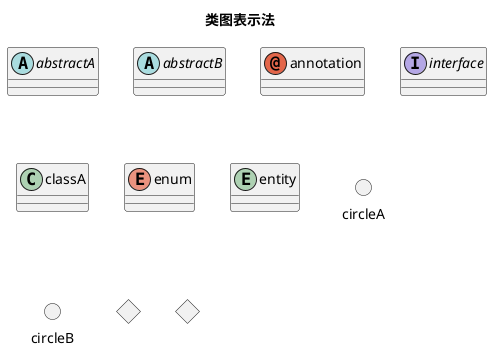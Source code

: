 @startuml

title "类图表示法"

abstract abstractA
abstract class "abstractB"
annotation annotation
interface interface
class classA
enum enum
entity entity
circle circleA
() "circleB"
diamond "diamondA(菱形)"
<> diamondB

@enduml